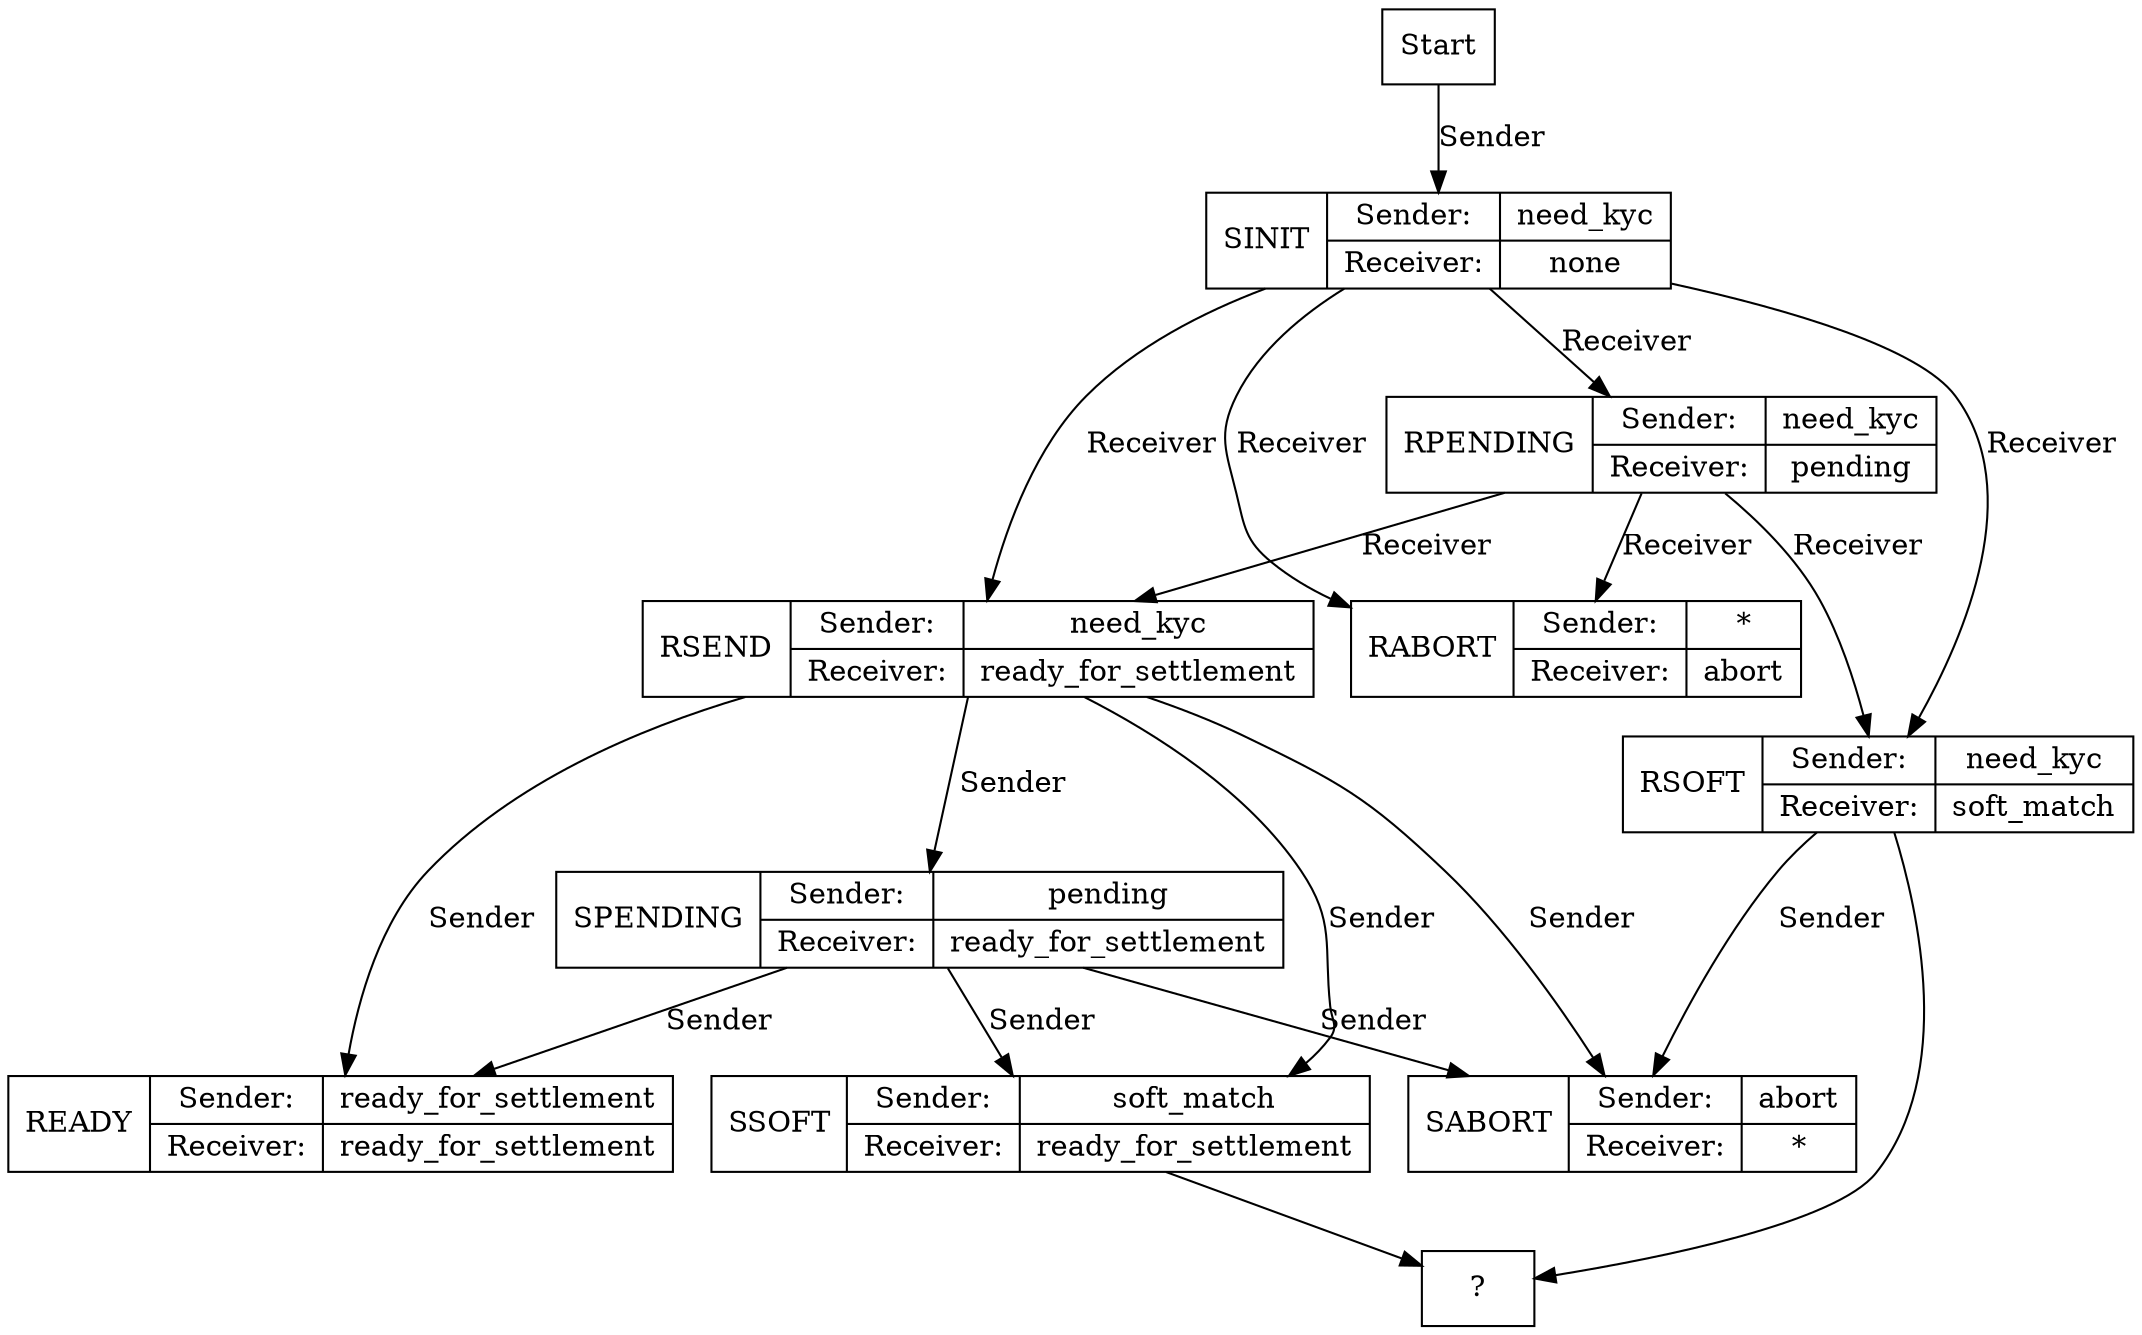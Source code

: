 
digraph G {
  concentrate=False
  rankdir=TB;
  node [shape=record];

# Happy path protocol
  0 [label="Start"];
  0->1 [label="Sender"]
  1 [label="SINIT\n|{Sender:|Receiver:}|{{need_kyc}|{none}}"];
  1 -> 2 [ label="Receiver" ];
  1 -> 9002 [ label="Receiver" ];
  2 [label="RSEND\n|{Sender:|Receiver:}|{{need_kyc}|{ready_for_settlement}}"];
  9001 [label="SABORT\n|{Sender:|Receiver:}|{{abort}|{*}}"];
  9002 [label="RABORT\n|{Sender:|Receiver:}|{{*}|{abort}}"];
  3 [label="READY\n|{Sender:|Receiver:}|{{ready_for_settlement}|{ready_for_settlement}}",fillcolor=red];
  2->3 [label="Sender"];
  2->9001 [label="Sender"]


# Receiver solf-match flow
  1->4 [label = "Receiver"];
  4 [label="RPENDING\n|{Sender:|Receiver:}|{{need_kyc}|{pending}}"];
  4 -> 9002 [label="Receiver"];
  1->5 [label = "Receiver"];
  4->5 [label="Receiver"];
  4->2 [label="Receiver"];
  5 [label="RSOFT\n|{Sender:|Receiver:}|{{need_kyc}|{soft_match}}"];
  5 -> 999;
  5 -> 9001 [label = "Sender"];

# Sender soft-match flow
  2-> 6 [label="Sender"];
  2-> 7 [label="Sender"];
  6 [label="SPENDING\n|{Sender:|Receiver:}|{{pending}|{ready_for_settlement}}"];
  6 -> 3 [label="Sender"];
  6 -> 9001 [label="Sender"];
  6 ->7 [label="Sender"];
  7 [label="SSOFT\n|{Sender:|Receiver:}|{{soft_match}|{ready_for_settlement}}"];
  7 -> 999;



# Unknown

 999 [label = "?"]

}
